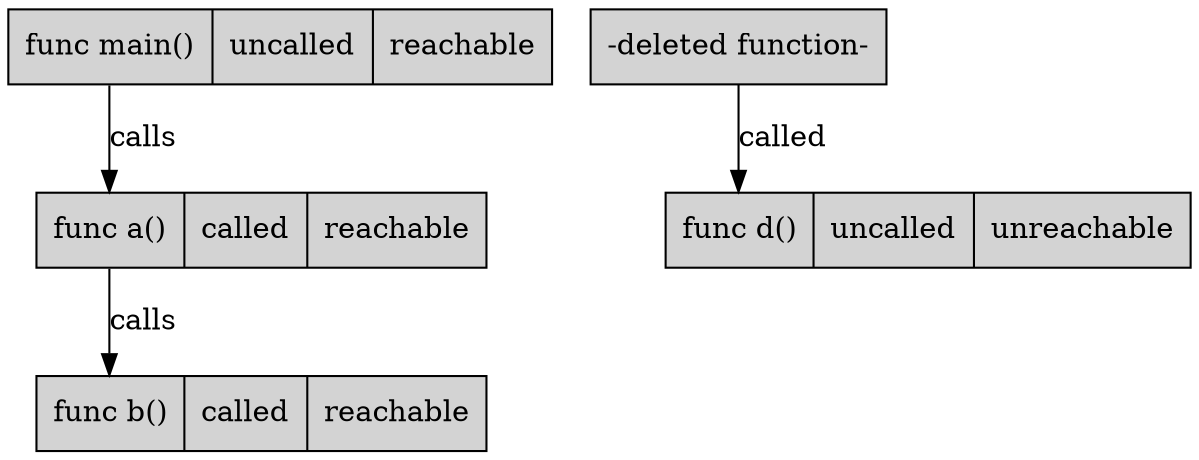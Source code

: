digraph {
	edge [label="calls"];
	node [shape=record style=filled fillcolor=lightgrey];

	func_main [label="<f0>func main()|<f1>uncalled|<f2>reachable"];
	func_a [label="<f0>func a()|<f1>called|<f2>reachable"];
	func_b [label="<f0>func b()|<f1>called|<f2>reachable"];


	func_c [label="-deleted function-"];
	func_d [label="<f0>func d()|<f1>uncalled|<f2>unreachable"];

	func_main:f0->func_a:f0;
	func_a:f0->func_b:f0;

	func_c->func_d:f0 [label="called"];
}

